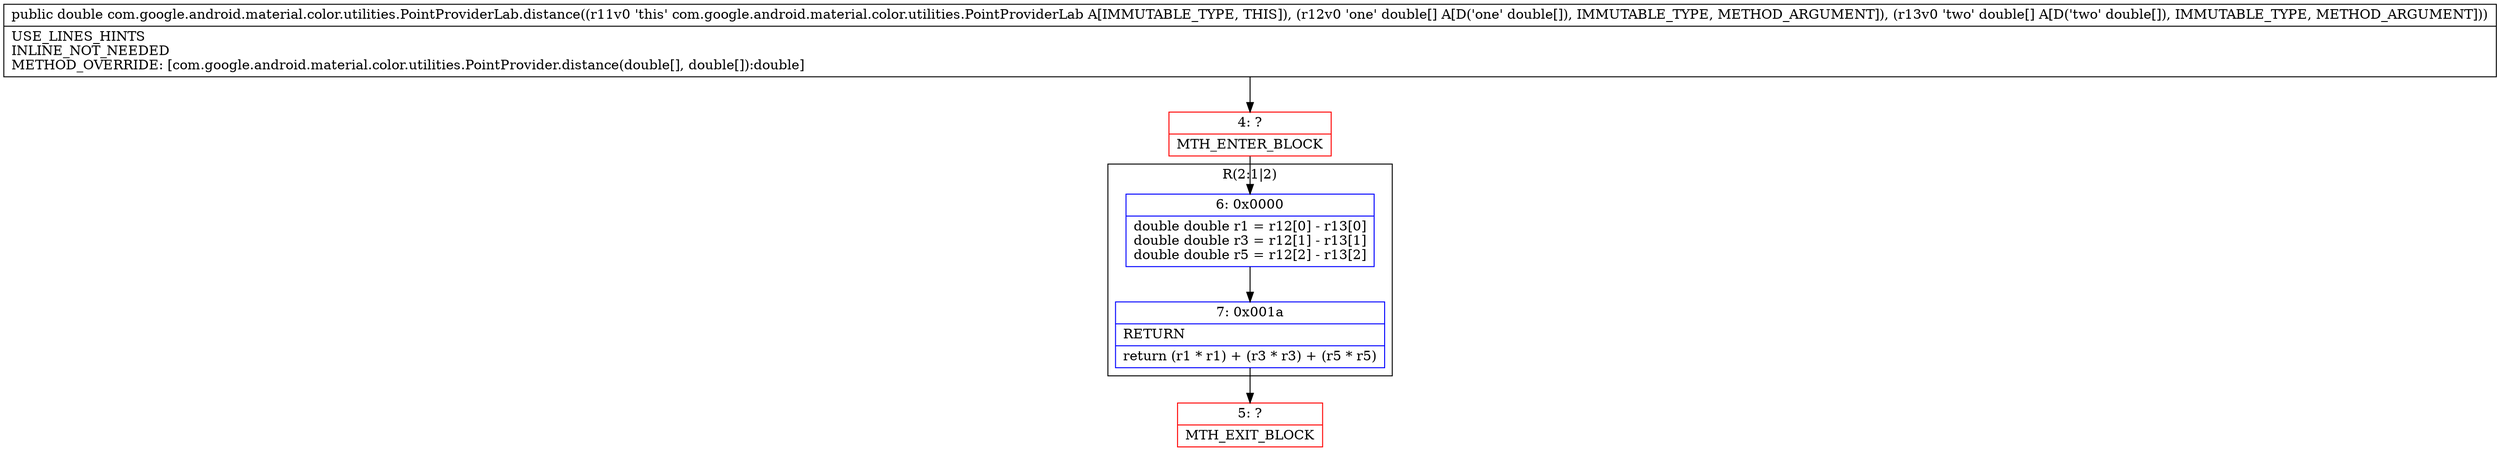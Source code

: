 digraph "CFG forcom.google.android.material.color.utilities.PointProviderLab.distance([D[D)D" {
subgraph cluster_Region_1211347049 {
label = "R(2:1|2)";
node [shape=record,color=blue];
Node_6 [shape=record,label="{6\:\ 0x0000|double double r1 = r12[0] \- r13[0]\ldouble double r3 = r12[1] \- r13[1]\ldouble double r5 = r12[2] \- r13[2]\l}"];
Node_7 [shape=record,label="{7\:\ 0x001a|RETURN\l|return (r1 * r1) + (r3 * r3) + (r5 * r5)\l}"];
}
Node_4 [shape=record,color=red,label="{4\:\ ?|MTH_ENTER_BLOCK\l}"];
Node_5 [shape=record,color=red,label="{5\:\ ?|MTH_EXIT_BLOCK\l}"];
MethodNode[shape=record,label="{public double com.google.android.material.color.utilities.PointProviderLab.distance((r11v0 'this' com.google.android.material.color.utilities.PointProviderLab A[IMMUTABLE_TYPE, THIS]), (r12v0 'one' double[] A[D('one' double[]), IMMUTABLE_TYPE, METHOD_ARGUMENT]), (r13v0 'two' double[] A[D('two' double[]), IMMUTABLE_TYPE, METHOD_ARGUMENT]))  | USE_LINES_HINTS\lINLINE_NOT_NEEDED\lMETHOD_OVERRIDE: [com.google.android.material.color.utilities.PointProvider.distance(double[], double[]):double]\l}"];
MethodNode -> Node_4;Node_6 -> Node_7;
Node_7 -> Node_5;
Node_4 -> Node_6;
}

